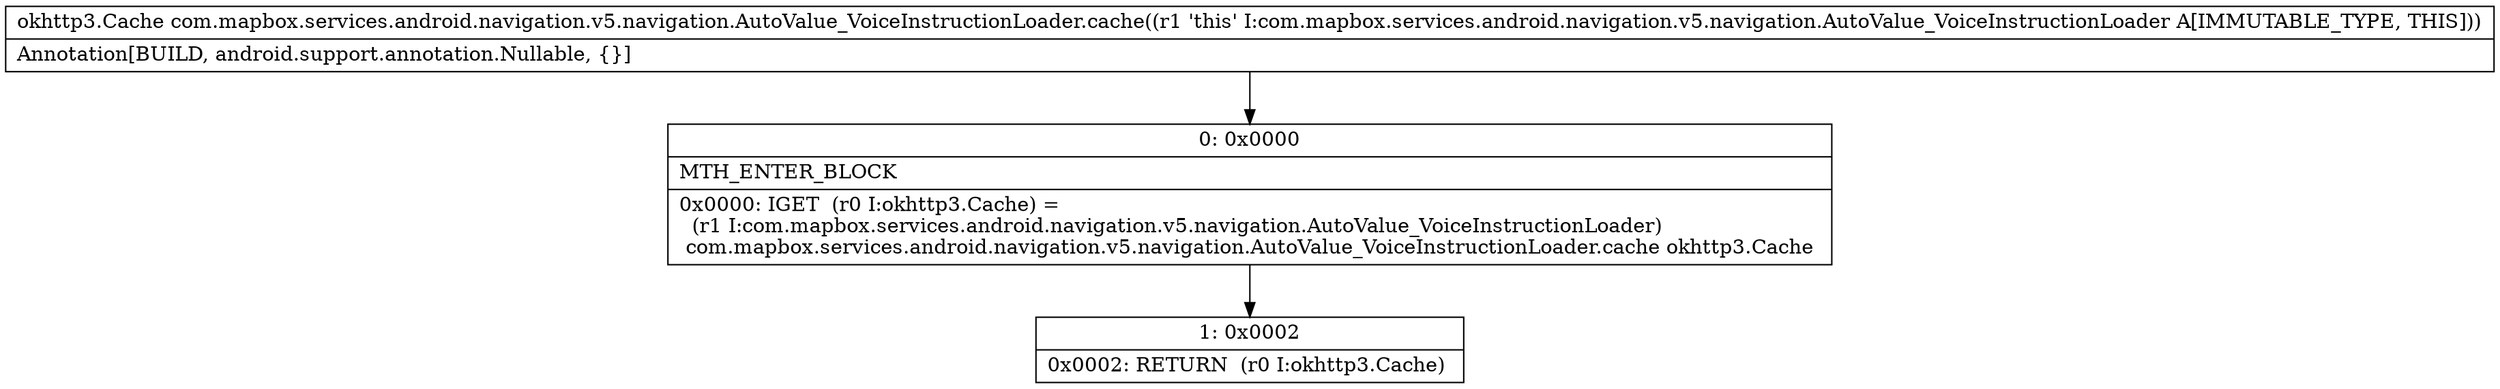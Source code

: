 digraph "CFG forcom.mapbox.services.android.navigation.v5.navigation.AutoValue_VoiceInstructionLoader.cache()Lokhttp3\/Cache;" {
Node_0 [shape=record,label="{0\:\ 0x0000|MTH_ENTER_BLOCK\l|0x0000: IGET  (r0 I:okhttp3.Cache) = \l  (r1 I:com.mapbox.services.android.navigation.v5.navigation.AutoValue_VoiceInstructionLoader)\l com.mapbox.services.android.navigation.v5.navigation.AutoValue_VoiceInstructionLoader.cache okhttp3.Cache \l}"];
Node_1 [shape=record,label="{1\:\ 0x0002|0x0002: RETURN  (r0 I:okhttp3.Cache) \l}"];
MethodNode[shape=record,label="{okhttp3.Cache com.mapbox.services.android.navigation.v5.navigation.AutoValue_VoiceInstructionLoader.cache((r1 'this' I:com.mapbox.services.android.navigation.v5.navigation.AutoValue_VoiceInstructionLoader A[IMMUTABLE_TYPE, THIS]))  | Annotation[BUILD, android.support.annotation.Nullable, \{\}]\l}"];
MethodNode -> Node_0;
Node_0 -> Node_1;
}

